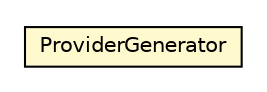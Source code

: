 #!/usr/local/bin/dot
#
# Class diagram 
# Generated by UMLGraph version 5.1 (http://www.umlgraph.org/)
#

digraph G {
	edge [fontname="Helvetica",fontsize=10,labelfontname="Helvetica",labelfontsize=10];
	node [fontname="Helvetica",fontsize=10,shape=plaintext];
	nodesep=0.25;
	ranksep=0.5;
	// org.androidtransfuse.gen.ProviderGenerator
	c63241 [label=<<table title="org.androidtransfuse.gen.ProviderGenerator" border="0" cellborder="1" cellspacing="0" cellpadding="2" port="p" bgcolor="lemonChiffon" href="./ProviderGenerator.html">
		<tr><td><table border="0" cellspacing="0" cellpadding="1">
<tr><td align="center" balign="center"> ProviderGenerator </td></tr>
		</table></td></tr>
		</table>>, fontname="Helvetica", fontcolor="black", fontsize=10.0];
}

